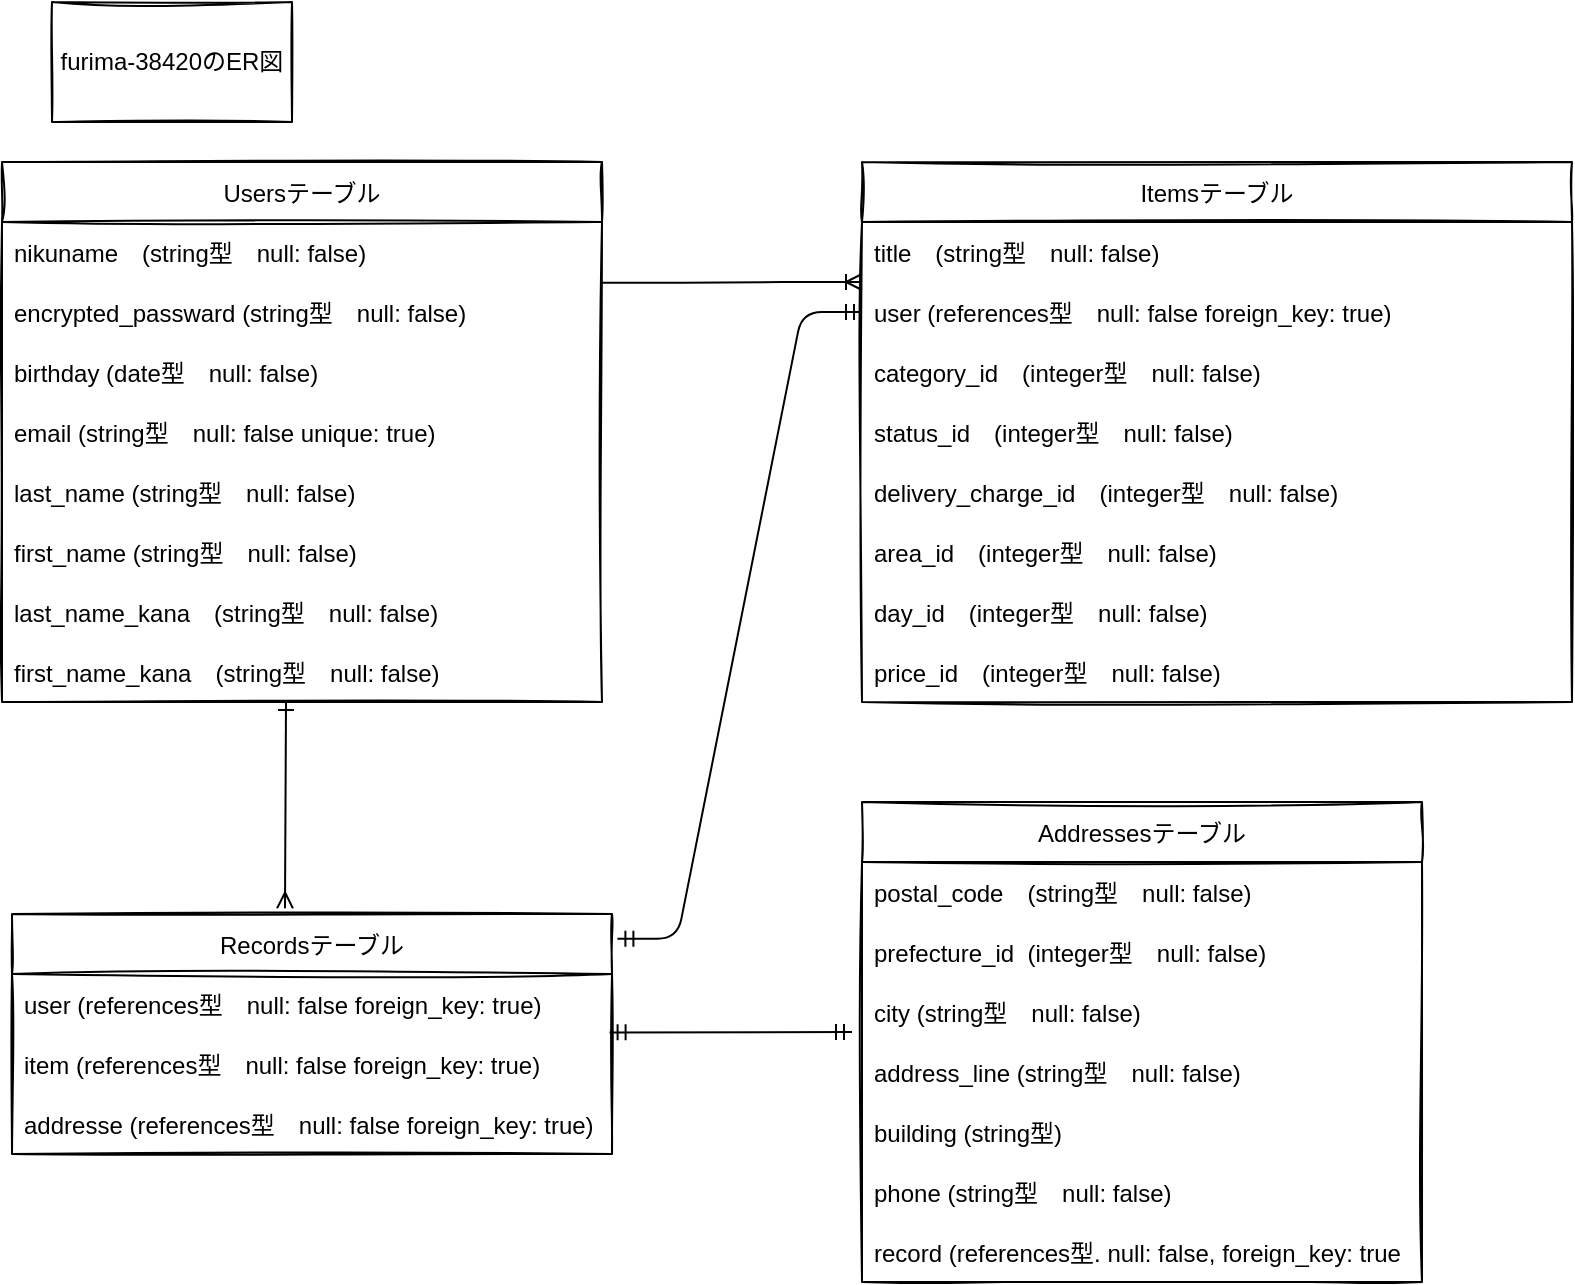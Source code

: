 <mxfile>
    <diagram id="kAG1KLkYseLUeqXL1l-N" name="ページ1">
        <mxGraphModel dx="564" dy="580" grid="1" gridSize="10" guides="1" tooltips="1" connect="1" arrows="1" fold="1" page="1" pageScale="1" pageWidth="1169" pageHeight="827" math="0" shadow="0">
            <root>
                <object label="" id="0">
                    <mxCell/>
                </object>
                <mxCell id="1" parent="0"/>
                <mxCell id="27" value="Usersテーブル" style="swimlane;fontStyle=0;childLayout=stackLayout;horizontal=1;startSize=30;horizontalStack=0;resizeParent=1;resizeParentMax=0;resizeLast=0;collapsible=1;marginBottom=0;sketch=1;" parent="1" vertex="1">
                    <mxGeometry x="15" y="120" width="300" height="270" as="geometry">
                        <mxRectangle x="40" y="120" width="100" height="30" as="alternateBounds"/>
                    </mxGeometry>
                </mxCell>
                <mxCell id="28" value="nikuname　(string型　null: false)" style="text;strokeColor=none;fillColor=none;align=left;verticalAlign=middle;spacingLeft=4;spacingRight=4;overflow=hidden;points=[[0,0.5],[1,0.5]];portConstraint=eastwest;rotatable=0;sketch=1;" parent="27" vertex="1">
                    <mxGeometry y="30" width="300" height="30" as="geometry"/>
                </mxCell>
                <mxCell id="29" value="encrypted_passward (string型　null: false)" style="text;strokeColor=none;fillColor=none;align=left;verticalAlign=middle;spacingLeft=4;spacingRight=4;overflow=hidden;points=[[0,0.5],[1,0.5]];portConstraint=eastwest;rotatable=0;sketch=1;" parent="27" vertex="1">
                    <mxGeometry y="60" width="300" height="30" as="geometry"/>
                </mxCell>
                <mxCell id="41" value="birthday (date型　null: false)" style="text;strokeColor=none;fillColor=none;align=left;verticalAlign=middle;spacingLeft=4;spacingRight=4;overflow=hidden;points=[[0,0.5],[1,0.5]];portConstraint=eastwest;rotatable=0;sketch=1;" parent="27" vertex="1">
                    <mxGeometry y="90" width="300" height="30" as="geometry"/>
                </mxCell>
                <mxCell id="30" value="email (string型　null: false unique: true)" style="text;strokeColor=none;fillColor=none;align=left;verticalAlign=middle;spacingLeft=4;spacingRight=4;overflow=hidden;points=[[0,0.5],[1,0.5]];portConstraint=eastwest;rotatable=0;sketch=1;" parent="27" vertex="1">
                    <mxGeometry y="120" width="300" height="30" as="geometry"/>
                </mxCell>
                <mxCell id="42" value="last_name (string型　null: false)" style="text;strokeColor=none;fillColor=none;align=left;verticalAlign=middle;spacingLeft=4;spacingRight=4;overflow=hidden;points=[[0,0.5],[1,0.5]];portConstraint=eastwest;rotatable=0;sketch=1;" parent="27" vertex="1">
                    <mxGeometry y="150" width="300" height="30" as="geometry"/>
                </mxCell>
                <mxCell id="55" value="first_name (string型　null: false)" style="text;strokeColor=none;fillColor=none;align=left;verticalAlign=middle;spacingLeft=4;spacingRight=4;overflow=hidden;points=[[0,0.5],[1,0.5]];portConstraint=eastwest;rotatable=0;sketch=1;" vertex="1" parent="27">
                    <mxGeometry y="180" width="300" height="30" as="geometry"/>
                </mxCell>
                <mxCell id="92" value="last_name_kana　(string型　null: false)" style="text;strokeColor=none;fillColor=none;align=left;verticalAlign=middle;spacingLeft=4;spacingRight=4;overflow=hidden;points=[[0,0.5],[1,0.5]];portConstraint=eastwest;rotatable=0;sketch=1;" vertex="1" parent="27">
                    <mxGeometry y="210" width="300" height="30" as="geometry"/>
                </mxCell>
                <mxCell id="93" value="first_name_kana　(string型　null: false)" style="text;strokeColor=none;fillColor=none;align=left;verticalAlign=middle;spacingLeft=4;spacingRight=4;overflow=hidden;points=[[0,0.5],[1,0.5]];portConstraint=eastwest;rotatable=0;sketch=1;" vertex="1" parent="27">
                    <mxGeometry y="240" width="300" height="30" as="geometry"/>
                </mxCell>
                <mxCell id="31" value="furima-38420のER図" style="whiteSpace=wrap;html=1;sketch=1;" parent="1" vertex="1">
                    <mxGeometry x="40" y="40" width="120" height="60" as="geometry"/>
                </mxCell>
                <mxCell id="44" value="Itemsテーブル" style="swimlane;fontStyle=0;childLayout=stackLayout;horizontal=1;startSize=30;horizontalStack=0;resizeParent=1;resizeParentMax=0;resizeLast=0;collapsible=1;marginBottom=0;sketch=1;" parent="1" vertex="1">
                    <mxGeometry x="445" y="120" width="355" height="270" as="geometry"/>
                </mxCell>
                <mxCell id="45" value="title　(string型　null: false)" style="text;strokeColor=none;fillColor=none;align=left;verticalAlign=middle;spacingLeft=4;spacingRight=4;overflow=hidden;points=[[0,0.5],[1,0.5]];portConstraint=eastwest;rotatable=0;sketch=1;" parent="44" vertex="1">
                    <mxGeometry y="30" width="355" height="30" as="geometry"/>
                </mxCell>
                <mxCell id="74" value="user (references型　null: false foreign_key: true)" style="text;strokeColor=none;fillColor=none;align=left;verticalAlign=middle;spacingLeft=4;spacingRight=4;overflow=hidden;points=[[0,0.5],[1,0.5]];portConstraint=eastwest;rotatable=0;sketch=1;" vertex="1" parent="44">
                    <mxGeometry y="60" width="355" height="30" as="geometry"/>
                </mxCell>
                <mxCell id="94" value="category_id　(integer型　null: false)" style="text;strokeColor=none;fillColor=none;align=left;verticalAlign=middle;spacingLeft=4;spacingRight=4;overflow=hidden;points=[[0,0.5],[1,0.5]];portConstraint=eastwest;rotatable=0;sketch=1;" vertex="1" parent="44">
                    <mxGeometry y="90" width="355" height="30" as="geometry"/>
                </mxCell>
                <mxCell id="95" value="status_id　(integer型　null: false)" style="text;strokeColor=none;fillColor=none;align=left;verticalAlign=middle;spacingLeft=4;spacingRight=4;overflow=hidden;points=[[0,0.5],[1,0.5]];portConstraint=eastwest;rotatable=0;sketch=1;" vertex="1" parent="44">
                    <mxGeometry y="120" width="355" height="30" as="geometry"/>
                </mxCell>
                <mxCell id="96" value="delivery_charge_id　(integer型　null: false)" style="text;strokeColor=none;fillColor=none;align=left;verticalAlign=middle;spacingLeft=4;spacingRight=4;overflow=hidden;points=[[0,0.5],[1,0.5]];portConstraint=eastwest;rotatable=0;sketch=1;" vertex="1" parent="44">
                    <mxGeometry y="150" width="355" height="30" as="geometry"/>
                </mxCell>
                <mxCell id="97" value="area_id　(integer型　null: false)" style="text;strokeColor=none;fillColor=none;align=left;verticalAlign=middle;spacingLeft=4;spacingRight=4;overflow=hidden;points=[[0,0.5],[1,0.5]];portConstraint=eastwest;rotatable=0;sketch=1;" vertex="1" parent="44">
                    <mxGeometry y="180" width="355" height="30" as="geometry"/>
                </mxCell>
                <mxCell id="98" value="day_id　(integer型　null: false)" style="text;strokeColor=none;fillColor=none;align=left;verticalAlign=middle;spacingLeft=4;spacingRight=4;overflow=hidden;points=[[0,0.5],[1,0.5]];portConstraint=eastwest;rotatable=0;sketch=1;" vertex="1" parent="44">
                    <mxGeometry y="210" width="355" height="30" as="geometry"/>
                </mxCell>
                <mxCell id="99" value="price_id　(integer型　null: false)" style="text;strokeColor=none;fillColor=none;align=left;verticalAlign=middle;spacingLeft=4;spacingRight=4;overflow=hidden;points=[[0,0.5],[1,0.5]];portConstraint=eastwest;rotatable=0;sketch=1;" vertex="1" parent="44">
                    <mxGeometry y="240" width="355" height="30" as="geometry"/>
                </mxCell>
                <mxCell id="53" value="" style="edgeStyle=entityRelationEdgeStyle;fontSize=12;html=1;endArrow=ERoneToMany;exitX=0.999;exitY=0.013;exitDx=0;exitDy=0;exitPerimeter=0;" parent="1" edge="1" source="29">
                    <mxGeometry width="100" height="100" relative="1" as="geometry">
                        <mxPoint x="320" y="180.4" as="sourcePoint"/>
                        <mxPoint x="445" y="180" as="targetPoint"/>
                    </mxGeometry>
                </mxCell>
                <mxCell id="56" value="Addressesテーブル" style="swimlane;fontStyle=0;childLayout=stackLayout;horizontal=1;startSize=30;horizontalStack=0;resizeParent=1;resizeParentMax=0;resizeLast=0;collapsible=1;marginBottom=0;sketch=1;" vertex="1" parent="1">
                    <mxGeometry x="445" y="440" width="280" height="240" as="geometry"/>
                </mxCell>
                <mxCell id="57" value="postal_code　(string型　null: false)" style="text;strokeColor=none;fillColor=none;align=left;verticalAlign=middle;spacingLeft=4;spacingRight=4;overflow=hidden;points=[[0,0.5],[1,0.5]];portConstraint=eastwest;rotatable=0;sketch=1;" vertex="1" parent="56">
                    <mxGeometry y="30" width="280" height="30" as="geometry"/>
                </mxCell>
                <mxCell id="58" value="prefecture_id  (integer型　null: false)" style="text;strokeColor=none;fillColor=none;align=left;verticalAlign=middle;spacingLeft=4;spacingRight=4;overflow=hidden;points=[[0,0.5],[1,0.5]];portConstraint=eastwest;rotatable=0;sketch=1;" vertex="1" parent="56">
                    <mxGeometry y="60" width="280" height="30" as="geometry"/>
                </mxCell>
                <mxCell id="59" value="city (string型　null: false)" style="text;strokeColor=none;fillColor=none;align=left;verticalAlign=middle;spacingLeft=4;spacingRight=4;overflow=hidden;points=[[0,0.5],[1,0.5]];portConstraint=eastwest;rotatable=0;sketch=1;" vertex="1" parent="56">
                    <mxGeometry y="90" width="280" height="30" as="geometry"/>
                </mxCell>
                <mxCell id="60" value="address_line (string型　null: false)" style="text;strokeColor=none;fillColor=none;align=left;verticalAlign=middle;spacingLeft=4;spacingRight=4;overflow=hidden;points=[[0,0.5],[1,0.5]];portConstraint=eastwest;rotatable=0;sketch=1;" vertex="1" parent="56">
                    <mxGeometry y="120" width="280" height="30" as="geometry"/>
                </mxCell>
                <mxCell id="61" value="building (string型)" style="text;strokeColor=none;fillColor=none;align=left;verticalAlign=middle;spacingLeft=4;spacingRight=4;overflow=hidden;points=[[0,0.5],[1,0.5]];portConstraint=eastwest;rotatable=0;sketch=1;" vertex="1" parent="56">
                    <mxGeometry y="150" width="280" height="30" as="geometry"/>
                </mxCell>
                <mxCell id="90" value="phone (string型　null: false)" style="text;strokeColor=none;fillColor=none;align=left;verticalAlign=middle;spacingLeft=4;spacingRight=4;overflow=hidden;points=[[0,0.5],[1,0.5]];portConstraint=eastwest;rotatable=0;sketch=1;" vertex="1" parent="56">
                    <mxGeometry y="180" width="280" height="30" as="geometry"/>
                </mxCell>
                <mxCell id="91" value="record (references型. null: false, foreign_key: true " style="text;strokeColor=none;fillColor=none;align=left;verticalAlign=middle;spacingLeft=4;spacingRight=4;overflow=hidden;points=[[0,0.5],[1,0.5]];portConstraint=eastwest;rotatable=0;sketch=1;" vertex="1" parent="56">
                    <mxGeometry y="210" width="280" height="30" as="geometry"/>
                </mxCell>
                <mxCell id="63" value="" style="fontSize=12;html=1;endArrow=ERone;startArrow=ERmany;endFill=0;startFill=0;exitX=0.455;exitY=-0.023;exitDx=0;exitDy=0;exitPerimeter=0;" edge="1" parent="1" source="66">
                    <mxGeometry width="100" height="100" relative="1" as="geometry">
                        <mxPoint x="131" y="440" as="sourcePoint"/>
                        <mxPoint x="157" y="390" as="targetPoint"/>
                    </mxGeometry>
                </mxCell>
                <mxCell id="66" value="Recordsテーブル" style="swimlane;fontStyle=0;childLayout=stackLayout;horizontal=1;startSize=30;horizontalStack=0;resizeParent=1;resizeParentMax=0;resizeLast=0;collapsible=1;marginBottom=0;sketch=1;" vertex="1" parent="1">
                    <mxGeometry x="20" y="496" width="300" height="120" as="geometry">
                        <mxRectangle x="40" y="120" width="100" height="30" as="alternateBounds"/>
                    </mxGeometry>
                </mxCell>
                <mxCell id="85" value="user (references型　null: false foreign_key: true)" style="text;strokeColor=none;fillColor=none;align=left;verticalAlign=middle;spacingLeft=4;spacingRight=4;overflow=hidden;points=[[0,0.5],[1,0.5]];portConstraint=eastwest;rotatable=0;sketch=1;" vertex="1" parent="66">
                    <mxGeometry y="30" width="300" height="30" as="geometry"/>
                </mxCell>
                <mxCell id="86" value="item (references型　null: false foreign_key: true)" style="text;strokeColor=none;fillColor=none;align=left;verticalAlign=middle;spacingLeft=4;spacingRight=4;overflow=hidden;points=[[0,0.5],[1,0.5]];portConstraint=eastwest;rotatable=0;sketch=1;" vertex="1" parent="66">
                    <mxGeometry y="60" width="300" height="30" as="geometry"/>
                </mxCell>
                <mxCell id="88" value="addresse (references型　null: false foreign_key: true)" style="text;strokeColor=none;fillColor=none;align=left;verticalAlign=middle;spacingLeft=4;spacingRight=4;overflow=hidden;points=[[0,0.5],[1,0.5]];portConstraint=eastwest;rotatable=0;sketch=1;" vertex="1" parent="66">
                    <mxGeometry y="90" width="300" height="30" as="geometry"/>
                </mxCell>
                <mxCell id="83" value="" style="fontSize=12;html=1;endArrow=ERmandOne;startArrow=ERmandOne;exitX=0.996;exitY=-0.027;exitDx=0;exitDy=0;exitPerimeter=0;" edge="1" parent="1" source="86">
                    <mxGeometry width="100" height="100" relative="1" as="geometry">
                        <mxPoint x="320" y="530" as="sourcePoint"/>
                        <mxPoint x="440" y="555" as="targetPoint"/>
                    </mxGeometry>
                </mxCell>
                <mxCell id="87" value="" style="edgeStyle=entityRelationEdgeStyle;fontSize=12;html=1;endArrow=ERmandOne;startArrow=ERmandOne;entryX=0;entryY=0.5;entryDx=0;entryDy=0;exitX=1.009;exitY=0.103;exitDx=0;exitDy=0;exitPerimeter=0;" edge="1" parent="1" source="66" target="74">
                    <mxGeometry width="100" height="100" relative="1" as="geometry">
                        <mxPoint x="280" y="460" as="sourcePoint"/>
                        <mxPoint x="380" y="360" as="targetPoint"/>
                    </mxGeometry>
                </mxCell>
            </root>
        </mxGraphModel>
    </diagram>
</mxfile>